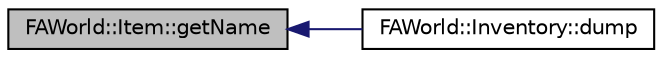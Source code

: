 digraph G
{
  edge [fontname="Helvetica",fontsize="10",labelfontname="Helvetica",labelfontsize="10"];
  node [fontname="Helvetica",fontsize="10",shape=record];
  rankdir="LR";
  Node1 [label="FAWorld::Item::getName",height=0.2,width=0.4,color="black", fillcolor="grey75", style="filled" fontcolor="black"];
  Node1 -> Node2 [dir="back",color="midnightblue",fontsize="10",style="solid",fontname="Helvetica"];
  Node2 [label="FAWorld::Inventory::dump",height=0.2,width=0.4,color="black", fillcolor="white", style="filled",URL="$class_f_a_world_1_1_inventory.html#a1218b871051e65d5d625da5caed5f098"];
}
